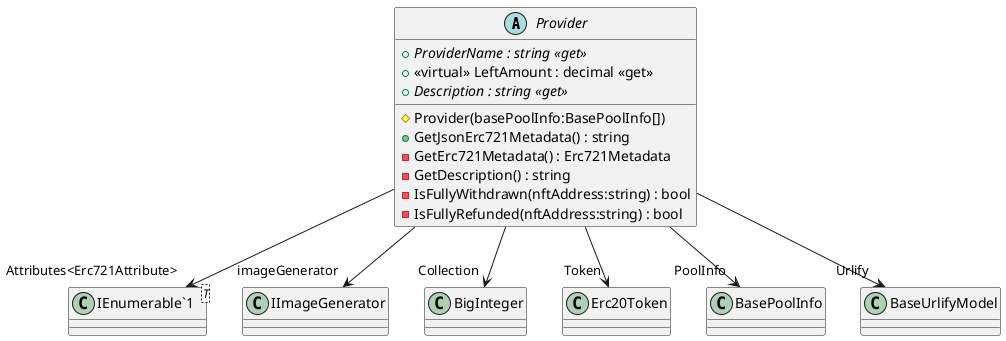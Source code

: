 @startuml
abstract class Provider {
    + {abstract} ProviderName : string <<get>>
    + <<virtual>> LeftAmount : decimal <<get>>
    + {abstract} Description : string <<get>>
    # Provider(basePoolInfo:BasePoolInfo[])
    + GetJsonErc721Metadata() : string
    - GetErc721Metadata() : Erc721Metadata
    - GetDescription() : string
    - IsFullyWithdrawn(nftAddress:string) : bool
    - IsFullyRefunded(nftAddress:string) : bool
}
class "IEnumerable`1"<T> {
}
Provider --> "imageGenerator" IImageGenerator
Provider --> "Collection" BigInteger
Provider --> "Token" Erc20Token
Provider --> "PoolInfo" BasePoolInfo
Provider --> "Urlify" BaseUrlifyModel
Provider --> "Attributes<Erc721Attribute>" "IEnumerable`1"
@enduml
